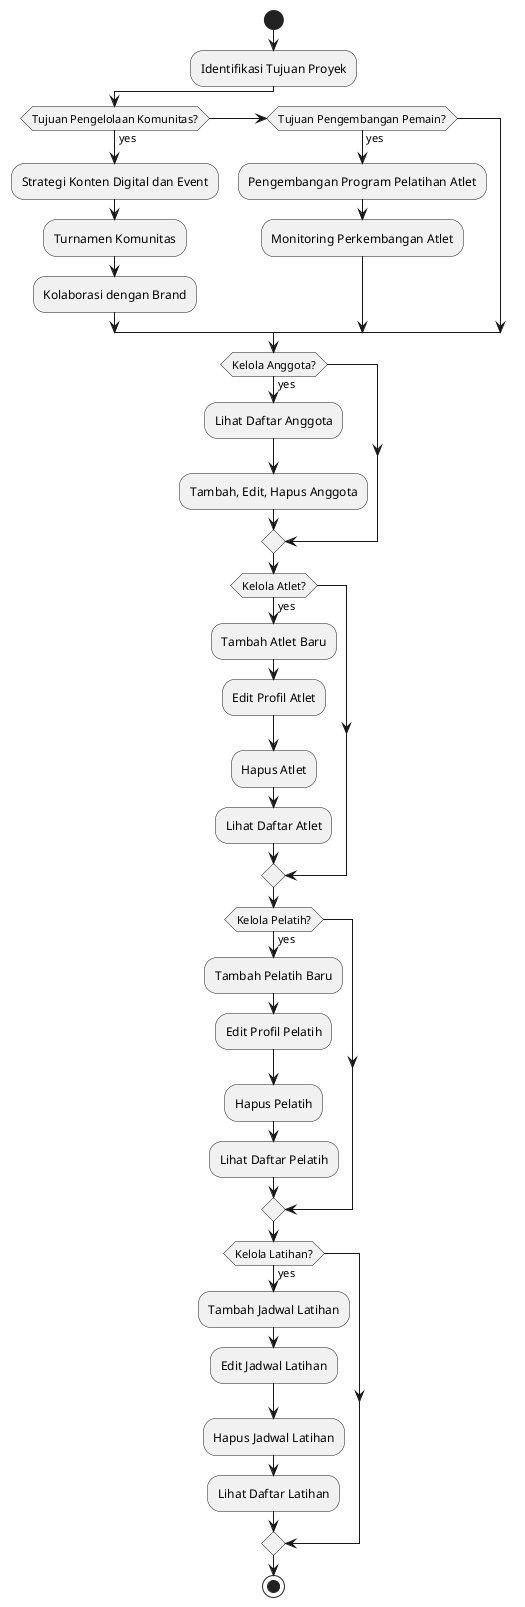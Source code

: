@startuml 
!define RECTANGLE class
skinparam rectangle {
    BackgroundColor #FFFFFF
    BorderColor #000000
}

start
:Identifikasi Tujuan Proyek;
if (Tujuan Pengelolaan Komunitas?) then (yes)
  :Strategi Konten Digital dan Event;
  :Turnamen Komunitas;
  :Kolaborasi dengan Brand;
elseif (Tujuan Pengembangan Pemain?) then (yes)
  :Pengembangan Program Pelatihan Atlet;
  :Monitoring Perkembangan Atlet;
endif

if (Kelola Anggota?) then (yes)
  :Lihat Daftar Anggota;
  :Tambah, Edit, Hapus Anggota;
endif

if (Kelola Atlet?) then (yes)
  :Tambah Atlet Baru;
  :Edit Profil Atlet;
  :Hapus Atlet;
  :Lihat Daftar Atlet;
endif

if (Kelola Pelatih?) then (yes)
  :Tambah Pelatih Baru;
  :Edit Profil Pelatih;
  :Hapus Pelatih;
  :Lihat Daftar Pelatih;
endif

if (Kelola Latihan?) then (yes)
  :Tambah Jadwal Latihan;
  :Edit Jadwal Latihan;
  :Hapus Jadwal Latihan;
  :Lihat Daftar Latihan;
endif

stop
@enduml
